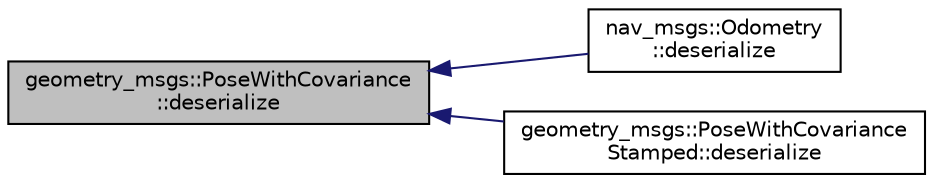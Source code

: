 digraph "geometry_msgs::PoseWithCovariance::deserialize"
{
  edge [fontname="Helvetica",fontsize="10",labelfontname="Helvetica",labelfontsize="10"];
  node [fontname="Helvetica",fontsize="10",shape=record];
  rankdir="LR";
  Node1 [label="geometry_msgs::PoseWithCovariance\l::deserialize",height=0.2,width=0.4,color="black", fillcolor="grey75", style="filled" fontcolor="black"];
  Node1 -> Node2 [dir="back",color="midnightblue",fontsize="10",style="solid",fontname="Helvetica"];
  Node2 [label="nav_msgs::Odometry\l::deserialize",height=0.2,width=0.4,color="black", fillcolor="white", style="filled",URL="$classnav__msgs_1_1_odometry.html#aaefa661742290aec7ce52e6144f41c59"];
  Node1 -> Node3 [dir="back",color="midnightblue",fontsize="10",style="solid",fontname="Helvetica"];
  Node3 [label="geometry_msgs::PoseWithCovariance\lStamped::deserialize",height=0.2,width=0.4,color="black", fillcolor="white", style="filled",URL="$classgeometry__msgs_1_1_pose_with_covariance_stamped.html#a0b3376b0a2b82065e8bc7f7499dc80e4"];
}
